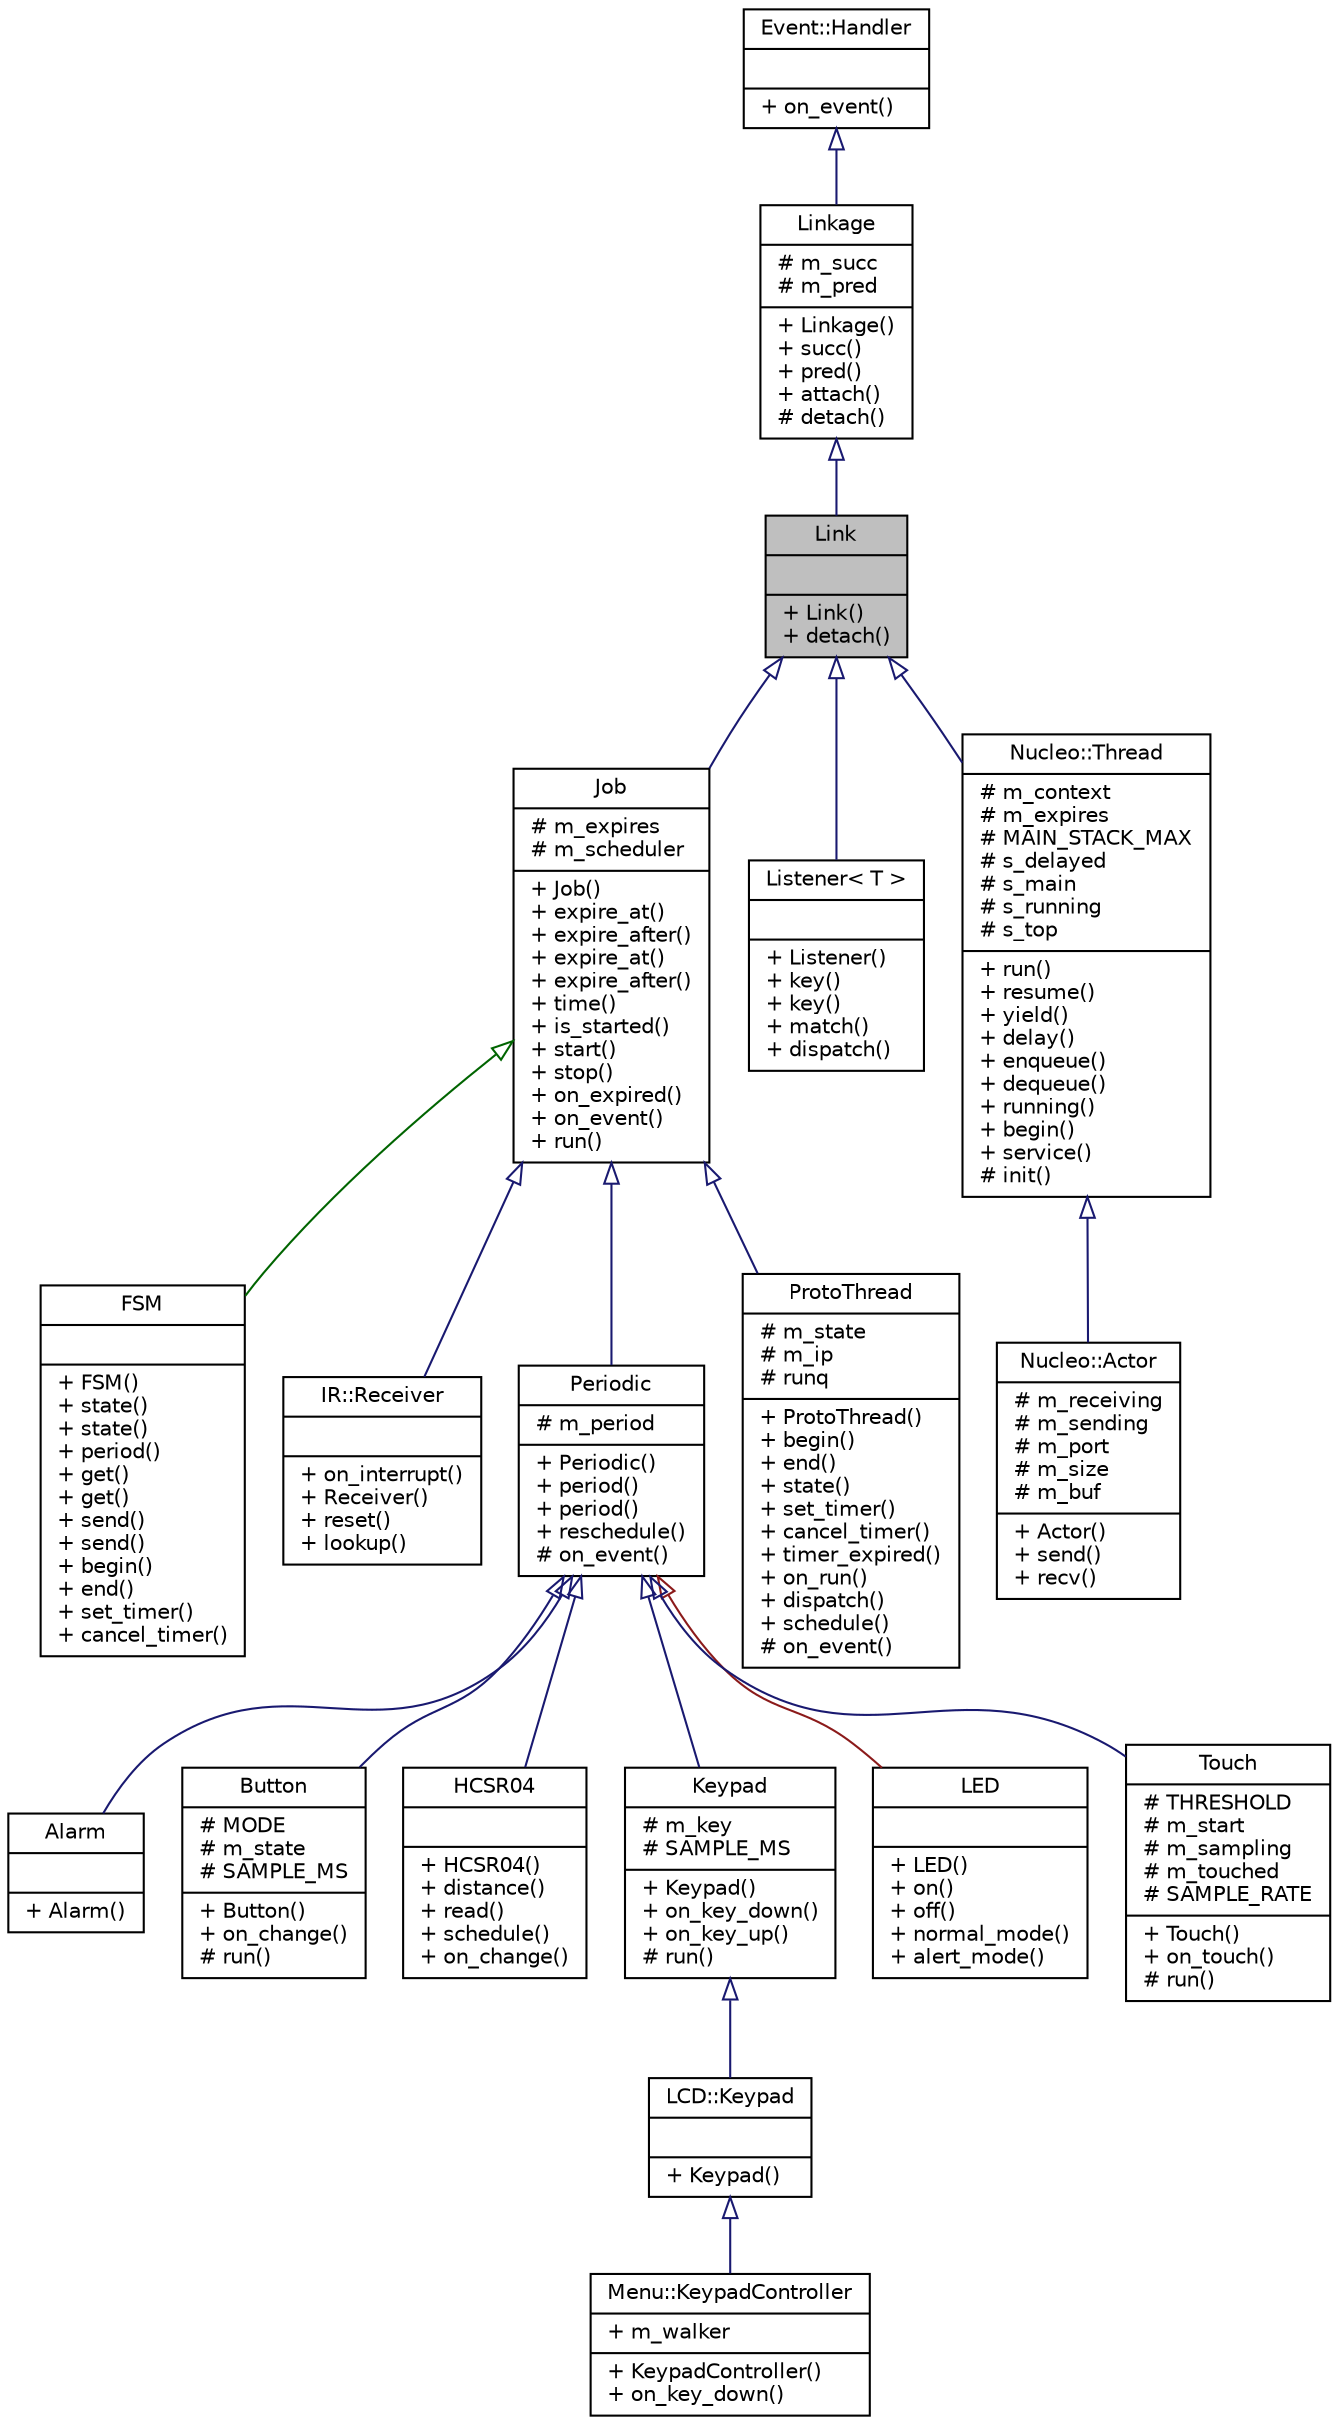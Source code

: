 digraph "Link"
{
  edge [fontname="Helvetica",fontsize="10",labelfontname="Helvetica",labelfontsize="10"];
  node [fontname="Helvetica",fontsize="10",shape=record];
  Node1 [label="{Link\n||+ Link()\l+ detach()\l}",height=0.2,width=0.4,color="black", fillcolor="grey75", style="filled", fontcolor="black"];
  Node2 -> Node1 [dir="back",color="midnightblue",fontsize="10",style="solid",arrowtail="onormal",fontname="Helvetica"];
  Node2 [label="{Linkage\n|# m_succ\l# m_pred\l|+ Linkage()\l+ succ()\l+ pred()\l+ attach()\l# detach()\l}",height=0.2,width=0.4,color="black", fillcolor="white", style="filled",URL="$df/d43/classLinkage.html"];
  Node3 -> Node2 [dir="back",color="midnightblue",fontsize="10",style="solid",arrowtail="onormal",fontname="Helvetica"];
  Node3 [label="{Event::Handler\n||+ on_event()\l}",height=0.2,width=0.4,color="black", fillcolor="white", style="filled",URL="$d3/d51/classEvent_1_1Handler.html"];
  Node1 -> Node4 [dir="back",color="midnightblue",fontsize="10",style="solid",arrowtail="onormal",fontname="Helvetica"];
  Node4 [label="{Job\n|# m_expires\l# m_scheduler\l|+ Job()\l+ expire_at()\l+ expire_after()\l+ expire_at()\l+ expire_after()\l+ time()\l+ is_started()\l+ start()\l+ stop()\l+ on_expired()\l+ on_event()\l+ run()\l}",height=0.2,width=0.4,color="black", fillcolor="white", style="filled",URL="$da/d10/classJob.html"];
  Node4 -> Node5 [dir="back",color="darkgreen",fontsize="10",style="solid",arrowtail="onormal",fontname="Helvetica"];
  Node5 [label="{FSM\n||+ FSM()\l+ state()\l+ state()\l+ period()\l+ get()\l+ get()\l+ send()\l+ send()\l+ begin()\l+ end()\l+ set_timer()\l+ cancel_timer()\l}",height=0.2,width=0.4,color="black", fillcolor="white", style="filled",URL="$d7/da5/classFSM.html"];
  Node4 -> Node6 [dir="back",color="midnightblue",fontsize="10",style="solid",arrowtail="onormal",fontname="Helvetica"];
  Node6 [label="{IR::Receiver\n||+ on_interrupt()\l+ Receiver()\l+ reset()\l+ lookup()\l}",height=0.2,width=0.4,color="black", fillcolor="white", style="filled",URL="$d4/de0/classIR_1_1Receiver.html"];
  Node4 -> Node7 [dir="back",color="midnightblue",fontsize="10",style="solid",arrowtail="onormal",fontname="Helvetica"];
  Node7 [label="{Periodic\n|# m_period\l|+ Periodic()\l+ period()\l+ period()\l+ reschedule()\l# on_event()\l}",height=0.2,width=0.4,color="black", fillcolor="white", style="filled",URL="$da/d6a/classPeriodic.html"];
  Node7 -> Node8 [dir="back",color="midnightblue",fontsize="10",style="solid",arrowtail="onormal",fontname="Helvetica"];
  Node8 [label="{Alarm\n||+ Alarm()\l}",height=0.2,width=0.4,color="black", fillcolor="white", style="filled",URL="$de/d03/classAlarm.html"];
  Node7 -> Node9 [dir="back",color="midnightblue",fontsize="10",style="solid",arrowtail="onormal",fontname="Helvetica"];
  Node9 [label="{Button\n|# MODE\l# m_state\l# SAMPLE_MS\l|+ Button()\l+ on_change()\l# run()\l}",height=0.2,width=0.4,color="black", fillcolor="white", style="filled",URL="$d1/d19/classButton.html"];
  Node7 -> Node10 [dir="back",color="midnightblue",fontsize="10",style="solid",arrowtail="onormal",fontname="Helvetica"];
  Node10 [label="{HCSR04\n||+ HCSR04()\l+ distance()\l+ read()\l+ schedule()\l+ on_change()\l}",height=0.2,width=0.4,color="black", fillcolor="white", style="filled",URL="$dc/d97/classHCSR04.html"];
  Node7 -> Node11 [dir="back",color="midnightblue",fontsize="10",style="solid",arrowtail="onormal",fontname="Helvetica"];
  Node11 [label="{Keypad\n|# m_key\l# SAMPLE_MS\l|+ Keypad()\l+ on_key_down()\l+ on_key_up()\l# run()\l}",height=0.2,width=0.4,color="black", fillcolor="white", style="filled",URL="$dc/d29/classKeypad.html"];
  Node11 -> Node12 [dir="back",color="midnightblue",fontsize="10",style="solid",arrowtail="onormal",fontname="Helvetica"];
  Node12 [label="{LCD::Keypad\n||+ Keypad()\l}",height=0.2,width=0.4,color="black", fillcolor="white", style="filled",URL="$d9/d4e/classLCD_1_1Keypad.html"];
  Node12 -> Node13 [dir="back",color="midnightblue",fontsize="10",style="solid",arrowtail="onormal",fontname="Helvetica"];
  Node13 [label="{Menu::KeypadController\n|+ m_walker\l|+ KeypadController()\l+ on_key_down()\l}",height=0.2,width=0.4,color="black", fillcolor="white", style="filled",URL="$dd/ddc/classMenu_1_1KeypadController.html"];
  Node7 -> Node14 [dir="back",color="firebrick4",fontsize="10",style="solid",arrowtail="onormal",fontname="Helvetica"];
  Node14 [label="{LED\n||+ LED()\l+ on()\l+ off()\l+ normal_mode()\l+ alert_mode()\l}",height=0.2,width=0.4,color="black", fillcolor="white", style="filled",URL="$d9/d6b/classLED.html"];
  Node7 -> Node15 [dir="back",color="midnightblue",fontsize="10",style="solid",arrowtail="onormal",fontname="Helvetica"];
  Node15 [label="{Touch\n|# THRESHOLD\l# m_start\l# m_sampling\l# m_touched\l# SAMPLE_RATE\l|+ Touch()\l+ on_touch()\l# run()\l}",height=0.2,width=0.4,color="black", fillcolor="white", style="filled",URL="$d7/d9b/classTouch.html"];
  Node4 -> Node16 [dir="back",color="midnightblue",fontsize="10",style="solid",arrowtail="onormal",fontname="Helvetica"];
  Node16 [label="{ProtoThread\n|# m_state\l# m_ip\l# runq\l|+ ProtoThread()\l+ begin()\l+ end()\l+ state()\l+ set_timer()\l+ cancel_timer()\l+ timer_expired()\l+ on_run()\l+ dispatch()\l+ schedule()\l# on_event()\l}",height=0.2,width=0.4,color="black", fillcolor="white", style="filled",URL="$d3/d73/classProtoThread.html"];
  Node1 -> Node17 [dir="back",color="midnightblue",fontsize="10",style="solid",arrowtail="onormal",fontname="Helvetica"];
  Node17 [label="{Listener\< T \>\n||+ Listener()\l+ key()\l+ key()\l+ match()\l+ dispatch()\l}",height=0.2,width=0.4,color="black", fillcolor="white", style="filled",URL="$db/d6e/classListener.html"];
  Node1 -> Node18 [dir="back",color="midnightblue",fontsize="10",style="solid",arrowtail="onormal",fontname="Helvetica"];
  Node18 [label="{Nucleo::Thread\n|# m_context\l# m_expires\l# MAIN_STACK_MAX\l# s_delayed\l# s_main\l# s_running\l# s_top\l|+ run()\l+ resume()\l+ yield()\l+ delay()\l+ enqueue()\l+ dequeue()\l+ running()\l+ begin()\l+ service()\l# init()\l}",height=0.2,width=0.4,color="black", fillcolor="white", style="filled",URL="$dc/d32/classNucleo_1_1Thread.html"];
  Node18 -> Node19 [dir="back",color="midnightblue",fontsize="10",style="solid",arrowtail="onormal",fontname="Helvetica"];
  Node19 [label="{Nucleo::Actor\n|# m_receiving\l# m_sending\l# m_port\l# m_size\l# m_buf\l|+ Actor()\l+ send()\l+ recv()\l}",height=0.2,width=0.4,color="black", fillcolor="white", style="filled",URL="$d7/d7c/classNucleo_1_1Actor.html"];
}
